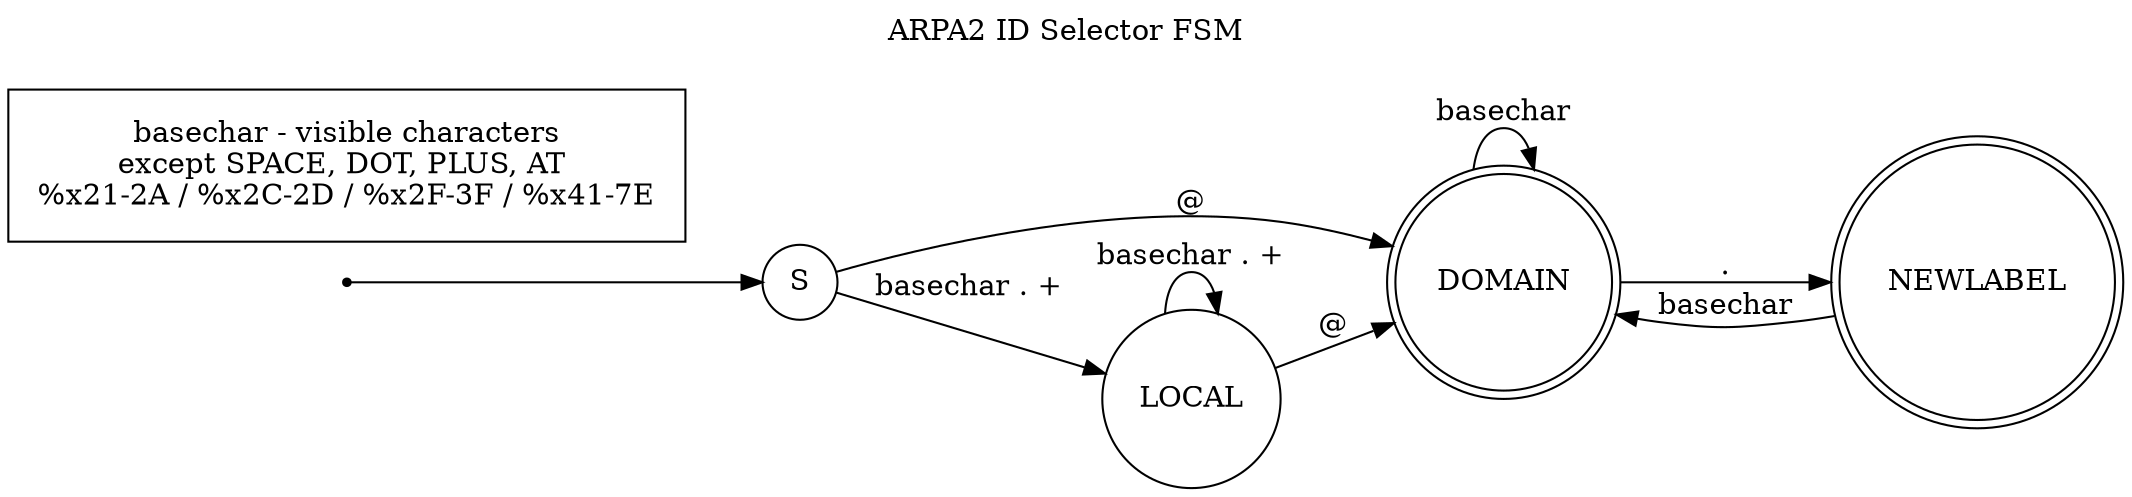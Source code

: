 digraph finite_state_machine {
	rankdir=LR
	node [shape = doublecircle];
		DOMAIN;
		NEWLABEL;

	node [shape = point ];
		qi

	node [shape = circle];
		qi	-> S;

		/* local or domain part */
		S	-> LOCAL [ label = "basechar . +" ];
		S	-> DOMAIN [ label = "@" ];

		/* local */
		LOCAL	-> LOCAL [ label = "basechar . +" ];
		LOCAL	-> DOMAIN [ label = "@" ];

		/* domain */
		DOMAIN	-> NEWLABEL [ label = "." ];
		NEWLABEL	-> DOMAIN [ label = "basechar" ];
		DOMAIN	-> DOMAIN [ label = "basechar" ];

	node[ shape=box, margin="0.2,0.2" ];
		basechar[ label = "basechar - visible characters\nexcept SPACE, DOT, PLUS, AT \n%x21-2A / %x2C-2D / %x2F-3F / %x41-7E" ];

	// title
	labelloc="t";
	label="ARPA2 ID Selector FSM\n\n";
}
